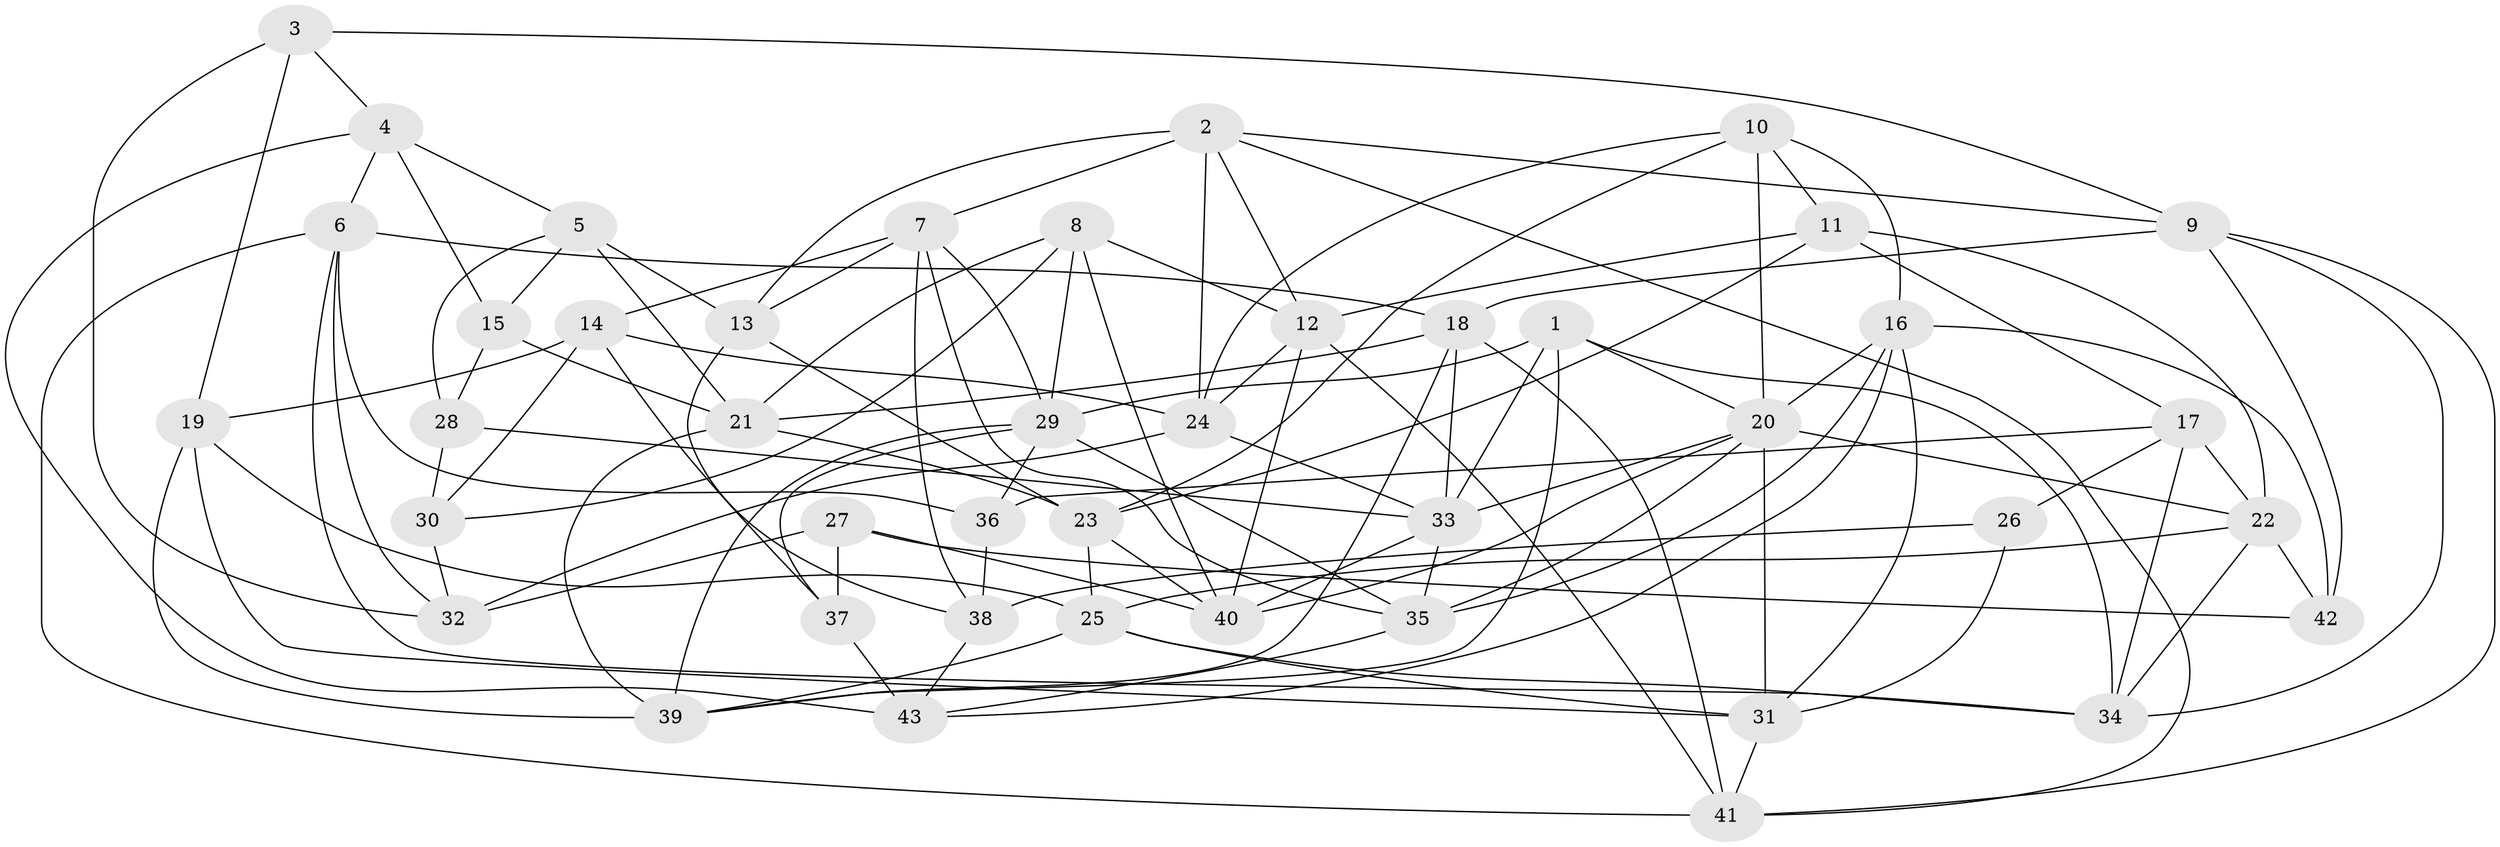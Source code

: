 // original degree distribution, {4: 1.0}
// Generated by graph-tools (version 1.1) at 2025/38/03/04/25 23:38:14]
// undirected, 43 vertices, 115 edges
graph export_dot {
  node [color=gray90,style=filled];
  1;
  2;
  3;
  4;
  5;
  6;
  7;
  8;
  9;
  10;
  11;
  12;
  13;
  14;
  15;
  16;
  17;
  18;
  19;
  20;
  21;
  22;
  23;
  24;
  25;
  26;
  27;
  28;
  29;
  30;
  31;
  32;
  33;
  34;
  35;
  36;
  37;
  38;
  39;
  40;
  41;
  42;
  43;
  1 -- 20 [weight=1.0];
  1 -- 29 [weight=1.0];
  1 -- 33 [weight=2.0];
  1 -- 34 [weight=1.0];
  1 -- 39 [weight=1.0];
  2 -- 7 [weight=1.0];
  2 -- 9 [weight=1.0];
  2 -- 12 [weight=1.0];
  2 -- 13 [weight=1.0];
  2 -- 24 [weight=1.0];
  2 -- 41 [weight=1.0];
  3 -- 4 [weight=1.0];
  3 -- 9 [weight=1.0];
  3 -- 19 [weight=1.0];
  3 -- 32 [weight=1.0];
  4 -- 5 [weight=1.0];
  4 -- 6 [weight=1.0];
  4 -- 15 [weight=2.0];
  4 -- 43 [weight=1.0];
  5 -- 13 [weight=2.0];
  5 -- 15 [weight=1.0];
  5 -- 21 [weight=1.0];
  5 -- 28 [weight=1.0];
  6 -- 18 [weight=1.0];
  6 -- 32 [weight=1.0];
  6 -- 34 [weight=1.0];
  6 -- 36 [weight=1.0];
  6 -- 41 [weight=1.0];
  7 -- 13 [weight=1.0];
  7 -- 14 [weight=1.0];
  7 -- 29 [weight=1.0];
  7 -- 35 [weight=1.0];
  7 -- 38 [weight=1.0];
  8 -- 12 [weight=1.0];
  8 -- 21 [weight=1.0];
  8 -- 29 [weight=2.0];
  8 -- 30 [weight=1.0];
  8 -- 40 [weight=1.0];
  9 -- 18 [weight=1.0];
  9 -- 34 [weight=1.0];
  9 -- 41 [weight=1.0];
  9 -- 42 [weight=1.0];
  10 -- 11 [weight=1.0];
  10 -- 16 [weight=1.0];
  10 -- 20 [weight=2.0];
  10 -- 23 [weight=1.0];
  10 -- 24 [weight=1.0];
  11 -- 12 [weight=1.0];
  11 -- 17 [weight=2.0];
  11 -- 22 [weight=1.0];
  11 -- 23 [weight=1.0];
  12 -- 24 [weight=1.0];
  12 -- 40 [weight=1.0];
  12 -- 41 [weight=1.0];
  13 -- 23 [weight=1.0];
  13 -- 38 [weight=1.0];
  14 -- 19 [weight=2.0];
  14 -- 24 [weight=1.0];
  14 -- 30 [weight=1.0];
  14 -- 37 [weight=1.0];
  15 -- 21 [weight=1.0];
  15 -- 28 [weight=2.0];
  16 -- 20 [weight=1.0];
  16 -- 31 [weight=1.0];
  16 -- 35 [weight=1.0];
  16 -- 42 [weight=1.0];
  16 -- 43 [weight=1.0];
  17 -- 22 [weight=1.0];
  17 -- 26 [weight=1.0];
  17 -- 34 [weight=1.0];
  17 -- 36 [weight=1.0];
  18 -- 21 [weight=1.0];
  18 -- 33 [weight=1.0];
  18 -- 39 [weight=1.0];
  18 -- 41 [weight=1.0];
  19 -- 25 [weight=1.0];
  19 -- 31 [weight=1.0];
  19 -- 39 [weight=1.0];
  20 -- 22 [weight=1.0];
  20 -- 31 [weight=1.0];
  20 -- 33 [weight=2.0];
  20 -- 35 [weight=1.0];
  20 -- 40 [weight=1.0];
  21 -- 23 [weight=1.0];
  21 -- 39 [weight=1.0];
  22 -- 25 [weight=1.0];
  22 -- 34 [weight=1.0];
  22 -- 42 [weight=1.0];
  23 -- 25 [weight=1.0];
  23 -- 40 [weight=1.0];
  24 -- 32 [weight=1.0];
  24 -- 33 [weight=1.0];
  25 -- 31 [weight=1.0];
  25 -- 34 [weight=1.0];
  25 -- 39 [weight=1.0];
  26 -- 31 [weight=1.0];
  26 -- 38 [weight=2.0];
  27 -- 32 [weight=2.0];
  27 -- 37 [weight=2.0];
  27 -- 40 [weight=1.0];
  27 -- 42 [weight=1.0];
  28 -- 30 [weight=1.0];
  28 -- 33 [weight=2.0];
  29 -- 35 [weight=1.0];
  29 -- 36 [weight=1.0];
  29 -- 37 [weight=1.0];
  29 -- 39 [weight=1.0];
  30 -- 32 [weight=1.0];
  31 -- 41 [weight=1.0];
  33 -- 35 [weight=1.0];
  33 -- 40 [weight=1.0];
  35 -- 43 [weight=1.0];
  36 -- 38 [weight=1.0];
  37 -- 43 [weight=2.0];
  38 -- 43 [weight=1.0];
}
